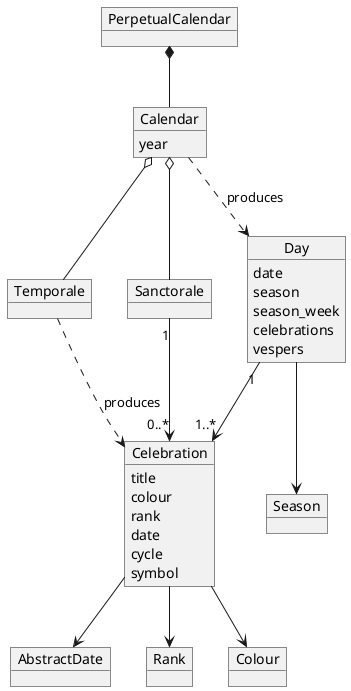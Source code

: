 @startuml
object Calendar {
    year
}
object PerpetualCalendar

object Temporale
object Sanctorale

object Day {
    date
    season
    season_week
    celebrations
    vespers
}
object Celebration {
    title
    colour
    rank
    date
    cycle
    symbol
}
object AbstractDate
object Season
object Rank
object Colour

Calendar o-- Temporale
Calendar o-- Sanctorale

PerpetualCalendar *-- Calendar

Calendar ..> Day : produces
Temporale ..> Celebration : produces
Sanctorale "1" --> "0..*" Celebration

Day "1" --> "1..*" Celebration
Day --> Season
Celebration --> Rank
Celebration --> Colour
Celebration --> AbstractDate
@enduml